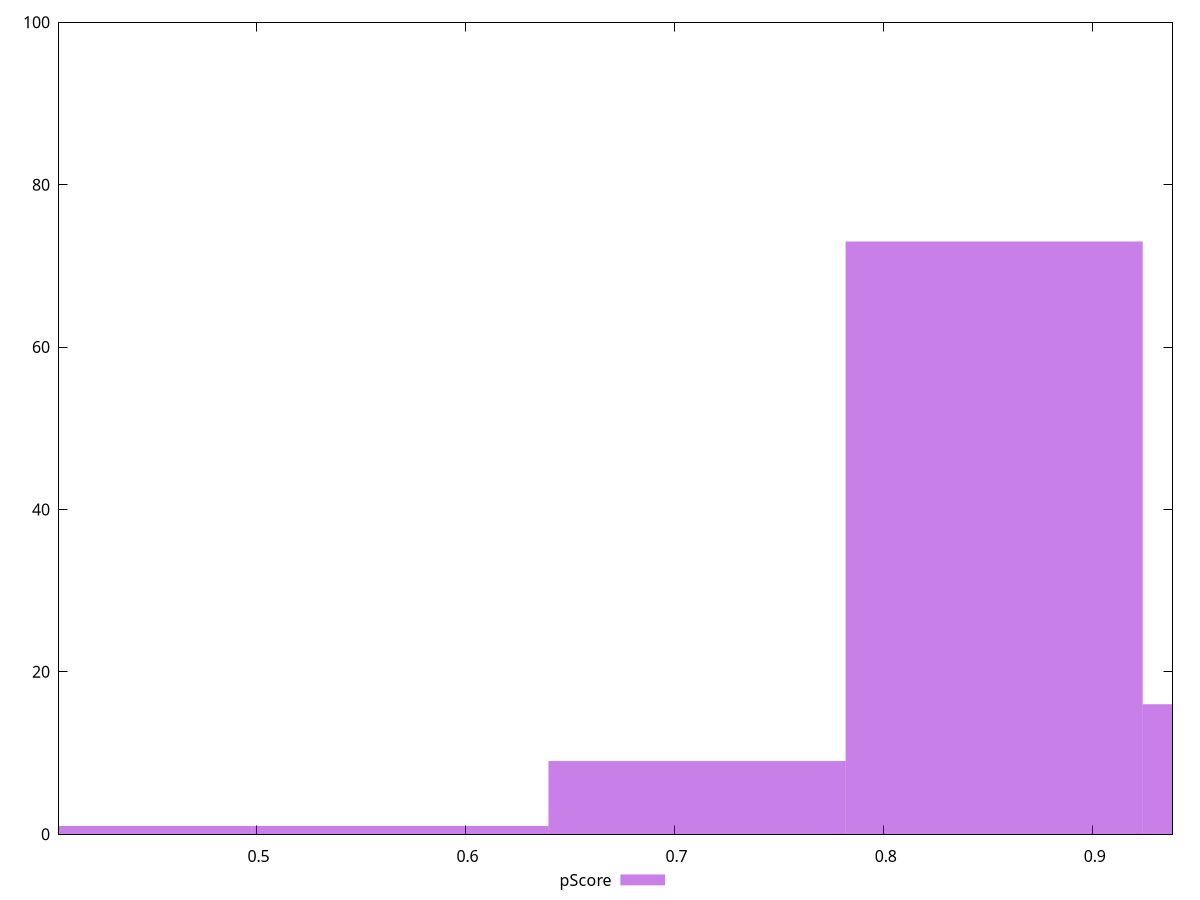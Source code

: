reset

$pScore <<EOF
0.7107215681460971 9
0.8528658817753165 73
0.995010195404536 16
0.42643294088765826 1
0.5685772545168777 1
EOF

set key outside below
set boxwidth 0.14214431362921942
set xrange [0.40549667767862263:0.9381943813490285]
set yrange [0:100]
set trange [0:100]
set style fill transparent solid 0.5 noborder
set terminal svg size 640, 490 enhanced background rgb 'white'
set output "report_00015_2021-02-09T16-11-33.973Z/first-meaningful-paint/samples/pages+cached+noadtech/pScore/histogram.svg"

plot $pScore title "pScore" with boxes

reset

